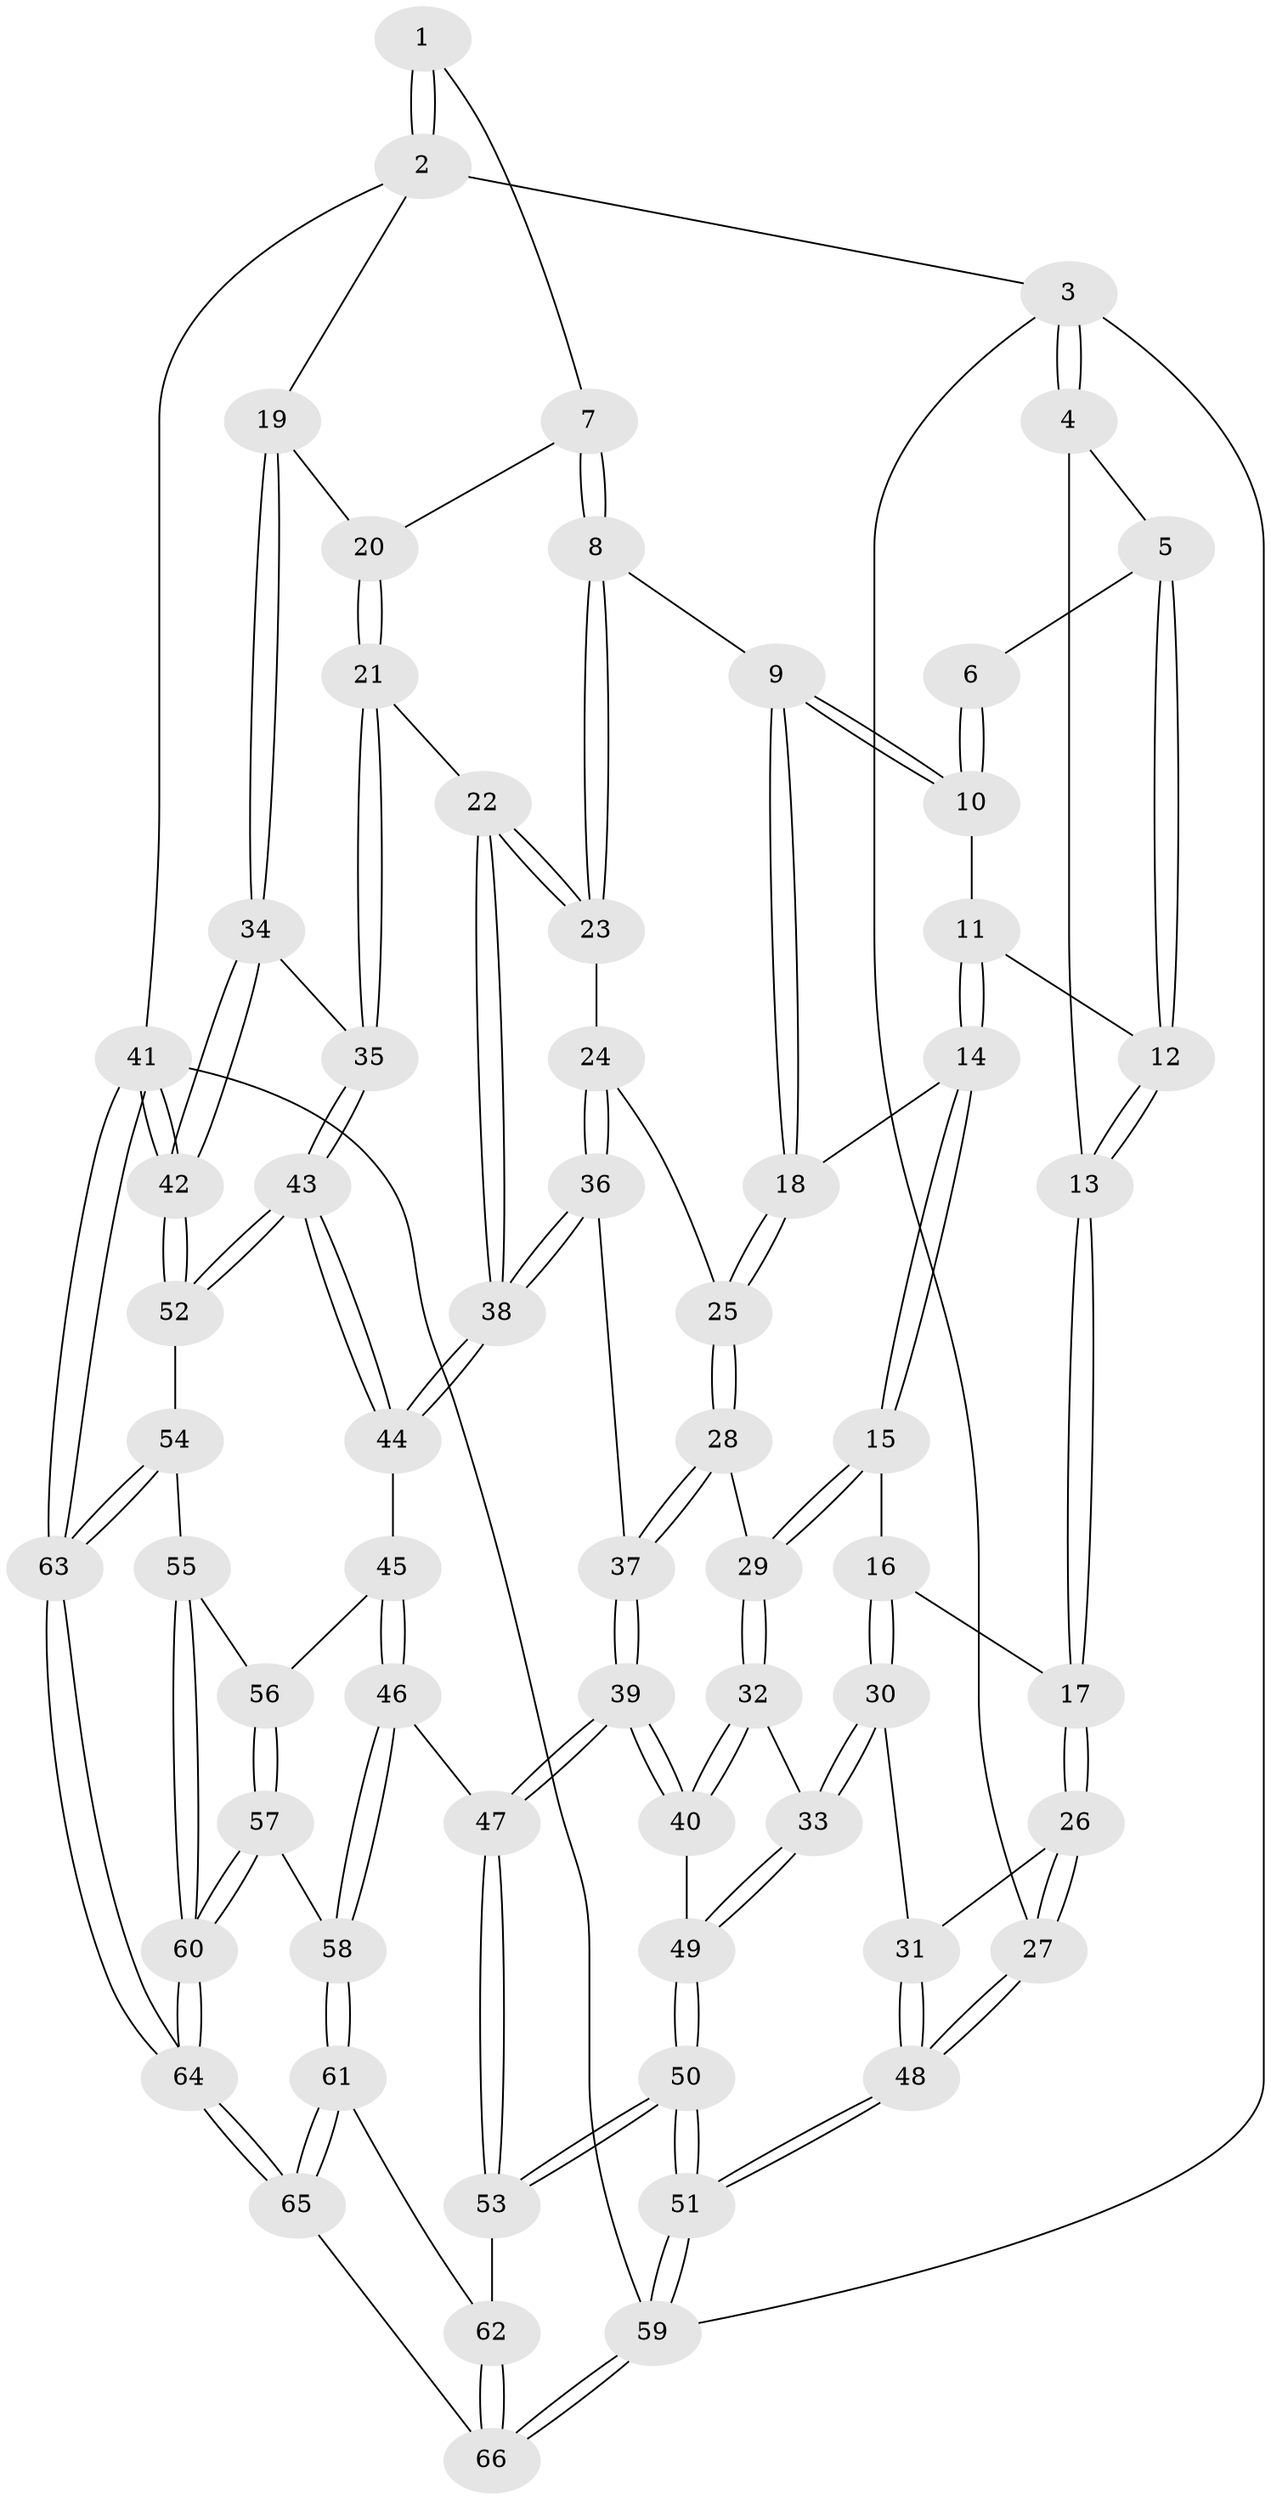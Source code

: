 // coarse degree distribution, {3: 0.21052631578947367, 7: 0.02631578947368421, 4: 0.4473684210526316, 5: 0.18421052631578946, 6: 0.13157894736842105}
// Generated by graph-tools (version 1.1) at 2025/24/03/03/25 07:24:38]
// undirected, 66 vertices, 162 edges
graph export_dot {
graph [start="1"]
  node [color=gray90,style=filled];
  1 [pos="+0.7046872504169086+0"];
  2 [pos="+1+0"];
  3 [pos="+0+0"];
  4 [pos="+0+0"];
  5 [pos="+0.3165398826692338+0"];
  6 [pos="+0.4554239272205925+0"];
  7 [pos="+0.661682557078091+0.1785609297789695"];
  8 [pos="+0.6598531459764876+0.17907475633381595"];
  9 [pos="+0.5713744876963577+0.1587368240399965"];
  10 [pos="+0.5586031959868837+0.1492743569985203"];
  11 [pos="+0.36296290569961254+0.13520421405087343"];
  12 [pos="+0.354424198828564+0.12539085804924371"];
  13 [pos="+0.16743456217704494+0.21933047939520034"];
  14 [pos="+0.39195115513784806+0.3167414964276957"];
  15 [pos="+0.3187607084449503+0.34718665958883405"];
  16 [pos="+0.252748076012758+0.3611038621948774"];
  17 [pos="+0.15836347232121287+0.29630731320888676"];
  18 [pos="+0.4145170636071561+0.32407443945478914"];
  19 [pos="+1+0"];
  20 [pos="+0.6712226509639353+0.18205441864823818"];
  21 [pos="+0.8818236284069222+0.3808772320576299"];
  22 [pos="+0.776369171908259+0.45421364425340915"];
  23 [pos="+0.574315928479252+0.357634955558753"];
  24 [pos="+0.5070805447316669+0.39254821374270743"];
  25 [pos="+0.48413662641048716+0.38348013430153643"];
  26 [pos="+0+0.3835768432866001"];
  27 [pos="+0+0.40844647810558343"];
  28 [pos="+0.38553088950931486+0.5030836752791835"];
  29 [pos="+0.38173184492306533+0.5051707036072339"];
  30 [pos="+0.23846312864969016+0.516188714362955"];
  31 [pos="+0.22920117174794752+0.5210792671119976"];
  32 [pos="+0.3515768373930959+0.5418198790570486"];
  33 [pos="+0.2943180192959162+0.5476088045130186"];
  34 [pos="+1+0.3659710157824851"];
  35 [pos="+1+0.3708708243510928"];
  36 [pos="+0.5410977121154108+0.5054144354706224"];
  37 [pos="+0.5233067890618815+0.5387606054302635"];
  38 [pos="+0.7291339500560954+0.5247535067984717"];
  39 [pos="+0.4938529303569648+0.6496047647193479"];
  40 [pos="+0.4535179070741035+0.6306449021177735"];
  41 [pos="+1+1"];
  42 [pos="+1+0.8206247163443335"];
  43 [pos="+0.8661681168572684+0.6875011616297252"];
  44 [pos="+0.7251368909010923+0.5986013040816368"];
  45 [pos="+0.6893766603692193+0.6466227701038066"];
  46 [pos="+0.5317969734041068+0.7030401006838185"];
  47 [pos="+0.5105157497678288+0.6930593506004944"];
  48 [pos="+0+0.8732000771514605"];
  49 [pos="+0.30462903593914936+0.6581791809575123"];
  50 [pos="+0.25076841317930504+0.8146966365203024"];
  51 [pos="+0+1"];
  52 [pos="+0.8751267679807374+0.7392225400733075"];
  53 [pos="+0.41392507009442225+0.7636239996680926"];
  54 [pos="+0.8476173184720143+0.7750553665527937"];
  55 [pos="+0.7972554424735863+0.7671848501430911"];
  56 [pos="+0.7190817992569354+0.728399359580011"];
  57 [pos="+0.6837078599634133+0.8052758286793986"];
  58 [pos="+0.5696220514833091+0.7820576352609679"];
  59 [pos="+0+1"];
  60 [pos="+0.7012716281092558+0.8310293050421412"];
  61 [pos="+0.5638808802641004+0.8541648749370077"];
  62 [pos="+0.46594188915942314+0.87023511649188"];
  63 [pos="+0.8173041324595536+1"];
  64 [pos="+0.7962954101504033+1"];
  65 [pos="+0.6509709325337433+1"];
  66 [pos="+0.3397127436310621+1"];
  1 -- 2;
  1 -- 2;
  1 -- 7;
  2 -- 3;
  2 -- 19;
  2 -- 41;
  3 -- 4;
  3 -- 4;
  3 -- 27;
  3 -- 59;
  4 -- 5;
  4 -- 13;
  5 -- 6;
  5 -- 12;
  5 -- 12;
  6 -- 10;
  6 -- 10;
  7 -- 8;
  7 -- 8;
  7 -- 20;
  8 -- 9;
  8 -- 23;
  8 -- 23;
  9 -- 10;
  9 -- 10;
  9 -- 18;
  9 -- 18;
  10 -- 11;
  11 -- 12;
  11 -- 14;
  11 -- 14;
  12 -- 13;
  12 -- 13;
  13 -- 17;
  13 -- 17;
  14 -- 15;
  14 -- 15;
  14 -- 18;
  15 -- 16;
  15 -- 29;
  15 -- 29;
  16 -- 17;
  16 -- 30;
  16 -- 30;
  17 -- 26;
  17 -- 26;
  18 -- 25;
  18 -- 25;
  19 -- 20;
  19 -- 34;
  19 -- 34;
  20 -- 21;
  20 -- 21;
  21 -- 22;
  21 -- 35;
  21 -- 35;
  22 -- 23;
  22 -- 23;
  22 -- 38;
  22 -- 38;
  23 -- 24;
  24 -- 25;
  24 -- 36;
  24 -- 36;
  25 -- 28;
  25 -- 28;
  26 -- 27;
  26 -- 27;
  26 -- 31;
  27 -- 48;
  27 -- 48;
  28 -- 29;
  28 -- 37;
  28 -- 37;
  29 -- 32;
  29 -- 32;
  30 -- 31;
  30 -- 33;
  30 -- 33;
  31 -- 48;
  31 -- 48;
  32 -- 33;
  32 -- 40;
  32 -- 40;
  33 -- 49;
  33 -- 49;
  34 -- 35;
  34 -- 42;
  34 -- 42;
  35 -- 43;
  35 -- 43;
  36 -- 37;
  36 -- 38;
  36 -- 38;
  37 -- 39;
  37 -- 39;
  38 -- 44;
  38 -- 44;
  39 -- 40;
  39 -- 40;
  39 -- 47;
  39 -- 47;
  40 -- 49;
  41 -- 42;
  41 -- 42;
  41 -- 63;
  41 -- 63;
  41 -- 59;
  42 -- 52;
  42 -- 52;
  43 -- 44;
  43 -- 44;
  43 -- 52;
  43 -- 52;
  44 -- 45;
  45 -- 46;
  45 -- 46;
  45 -- 56;
  46 -- 47;
  46 -- 58;
  46 -- 58;
  47 -- 53;
  47 -- 53;
  48 -- 51;
  48 -- 51;
  49 -- 50;
  49 -- 50;
  50 -- 51;
  50 -- 51;
  50 -- 53;
  50 -- 53;
  51 -- 59;
  51 -- 59;
  52 -- 54;
  53 -- 62;
  54 -- 55;
  54 -- 63;
  54 -- 63;
  55 -- 56;
  55 -- 60;
  55 -- 60;
  56 -- 57;
  56 -- 57;
  57 -- 58;
  57 -- 60;
  57 -- 60;
  58 -- 61;
  58 -- 61;
  59 -- 66;
  59 -- 66;
  60 -- 64;
  60 -- 64;
  61 -- 62;
  61 -- 65;
  61 -- 65;
  62 -- 66;
  62 -- 66;
  63 -- 64;
  63 -- 64;
  64 -- 65;
  64 -- 65;
  65 -- 66;
}
